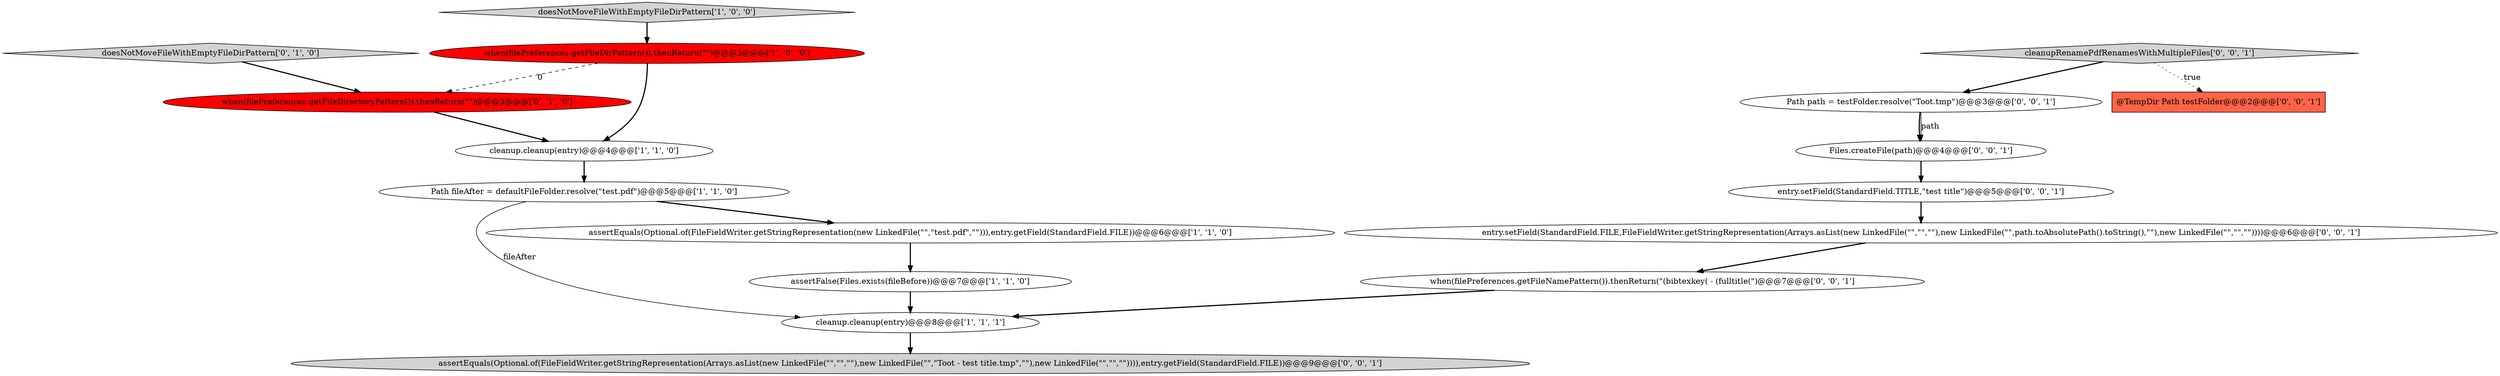 digraph {
12 [style = filled, label = "Path path = testFolder.resolve(\"Toot.tmp\")@@@3@@@['0', '0', '1']", fillcolor = white, shape = ellipse image = "AAA0AAABBB3BBB"];
15 [style = filled, label = "assertEquals(Optional.of(FileFieldWriter.getStringRepresentation(Arrays.asList(new LinkedFile(\"\",\"\",\"\"),new LinkedFile(\"\",\"Toot - test title.tmp\",\"\"),new LinkedFile(\"\",\"\",\"\")))),entry.getField(StandardField.FILE))@@@9@@@['0', '0', '1']", fillcolor = lightgray, shape = ellipse image = "AAA0AAABBB3BBB"];
10 [style = filled, label = "entry.setField(StandardField.FILE,FileFieldWriter.getStringRepresentation(Arrays.asList(new LinkedFile(\"\",\"\",\"\"),new LinkedFile(\"\",path.toAbsolutePath().toString(),\"\"),new LinkedFile(\"\",\"\",\"\"))))@@@6@@@['0', '0', '1']", fillcolor = white, shape = ellipse image = "AAA0AAABBB3BBB"];
5 [style = filled, label = "cleanup.cleanup(entry)@@@4@@@['1', '1', '0']", fillcolor = white, shape = ellipse image = "AAA0AAABBB1BBB"];
14 [style = filled, label = "@TempDir Path testFolder@@@2@@@['0', '0', '1']", fillcolor = tomato, shape = box image = "AAA0AAABBB3BBB"];
3 [style = filled, label = "when(filePreferences.getFileDirPattern()).thenReturn(\"\")@@@3@@@['1', '0', '0']", fillcolor = red, shape = ellipse image = "AAA1AAABBB1BBB"];
11 [style = filled, label = "when(filePreferences.getFileNamePattern()).thenReturn(\"(bibtexkey( - (fulltitle(\")@@@7@@@['0', '0', '1']", fillcolor = white, shape = ellipse image = "AAA0AAABBB3BBB"];
9 [style = filled, label = "entry.setField(StandardField.TITLE,\"test title\")@@@5@@@['0', '0', '1']", fillcolor = white, shape = ellipse image = "AAA0AAABBB3BBB"];
16 [style = filled, label = "cleanupRenamePdfRenamesWithMultipleFiles['0', '0', '1']", fillcolor = lightgray, shape = diamond image = "AAA0AAABBB3BBB"];
7 [style = filled, label = "when(filePreferences.getFileDirectoryPattern()).thenReturn(\"\")@@@3@@@['0', '1', '0']", fillcolor = red, shape = ellipse image = "AAA1AAABBB2BBB"];
8 [style = filled, label = "doesNotMoveFileWithEmptyFileDirPattern['0', '1', '0']", fillcolor = lightgray, shape = diamond image = "AAA0AAABBB2BBB"];
6 [style = filled, label = "Path fileAfter = defaultFileFolder.resolve(\"test.pdf\")@@@5@@@['1', '1', '0']", fillcolor = white, shape = ellipse image = "AAA0AAABBB1BBB"];
2 [style = filled, label = "cleanup.cleanup(entry)@@@8@@@['1', '1', '1']", fillcolor = white, shape = ellipse image = "AAA0AAABBB1BBB"];
0 [style = filled, label = "doesNotMoveFileWithEmptyFileDirPattern['1', '0', '0']", fillcolor = lightgray, shape = diamond image = "AAA0AAABBB1BBB"];
13 [style = filled, label = "Files.createFile(path)@@@4@@@['0', '0', '1']", fillcolor = white, shape = ellipse image = "AAA0AAABBB3BBB"];
4 [style = filled, label = "assertEquals(Optional.of(FileFieldWriter.getStringRepresentation(new LinkedFile(\"\",\"test.pdf\",\"\"))),entry.getField(StandardField.FILE))@@@6@@@['1', '1', '0']", fillcolor = white, shape = ellipse image = "AAA0AAABBB1BBB"];
1 [style = filled, label = "assertFalse(Files.exists(fileBefore))@@@7@@@['1', '1', '0']", fillcolor = white, shape = ellipse image = "AAA0AAABBB1BBB"];
0->3 [style = bold, label=""];
12->13 [style = bold, label=""];
6->4 [style = bold, label=""];
4->1 [style = bold, label=""];
1->2 [style = bold, label=""];
3->5 [style = bold, label=""];
7->5 [style = bold, label=""];
13->9 [style = bold, label=""];
16->14 [style = dotted, label="true"];
5->6 [style = bold, label=""];
9->10 [style = bold, label=""];
6->2 [style = solid, label="fileAfter"];
12->13 [style = solid, label="path"];
16->12 [style = bold, label=""];
2->15 [style = bold, label=""];
3->7 [style = dashed, label="0"];
11->2 [style = bold, label=""];
8->7 [style = bold, label=""];
10->11 [style = bold, label=""];
}
